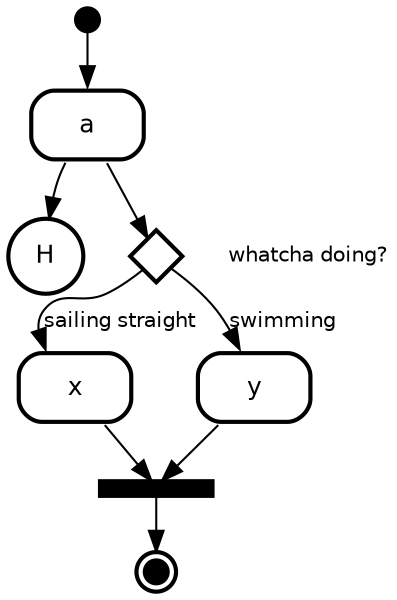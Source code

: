 digraph "state transitions" {
  fontname="Helvetica" fontsize=12 penwidth=2.0 splines=true ordering=out compound=true overlap=scale nodesep=0.3 ranksep=0.1
  node [shape=plaintext style=filled fillcolor="#FFFFFF01" fontname=Helvetica fontsize=12 penwidth=2.0]
  edge [fontname=Helvetica fontsize=10]

    "initial" [shape=circle style=filled class="state initial" color="black" fillcolor="black" fixedsize=true height=0.15 label=""]
    "a" [margin=0 class="state regular" color="black" label= <
      <table align="center" cellborder="0" border="2" style="rounded" width="48">
        <tr><td width="48" cellpadding="7">a</td></tr>
      </table>
    >]
    "x" [margin=0 class="state regular" color="black" label= <
      <table align="center" cellborder="0" border="2" style="rounded" width="48">
        <tr><td width="48" cellpadding="7">x</td></tr>
      </table>
    >]
    "y" [margin=0 class="state regular" color="black" label= <
      <table align="center" cellborder="0" border="2" style="rounded" width="48">
        <tr><td width="48" cellpadding="7">y</td></tr>
      </table>
    >]
    "a.history" [shape=circle class="state history" color="black" label="H"]
    "^" [shape=diamond fixedsize=true width=0.35 height=0.35 fontsize=10 label=" " class="state choice" color="black"]
    "^" -> "^" [color="#FFFFFF01" fontcolor="black" class="state choice" label=<whatcha doing?>]
    "]" [shape=rect fixedsize=true label=" " style=filled class="state join" color="black" fillcolor="black" height=0.1]
    "final" [shape=circle style=filled class="state final" color="black" fillcolor="black" fixedsize=true height=0.15 peripheries=2 label=""]

    "initial" -> "a" [label="    \l" color="black" fontcolor="black" class="transition"]
    "a" -> "a.history" [label="    \l" color="black" fontcolor="black" class="transition"]
    "a" -> "^" [label="    \l" color="black" fontcolor="black" class="transition"]
    "^" -> "x" [label="sailing straight   \l" color="black" fontcolor="black" class="transition"]
    "^" -> "y" [label="swimming   \l" color="black" fontcolor="black" class="transition"]
    "x" -> "]" [label="    \l" color="black" fontcolor="black" class="transition"]
    "y" -> "]" [label="    \l" color="black" fontcolor="black" class="transition"]
    "]" -> "final" [label="    \l" color="black" fontcolor="black" class="transition"]
}
